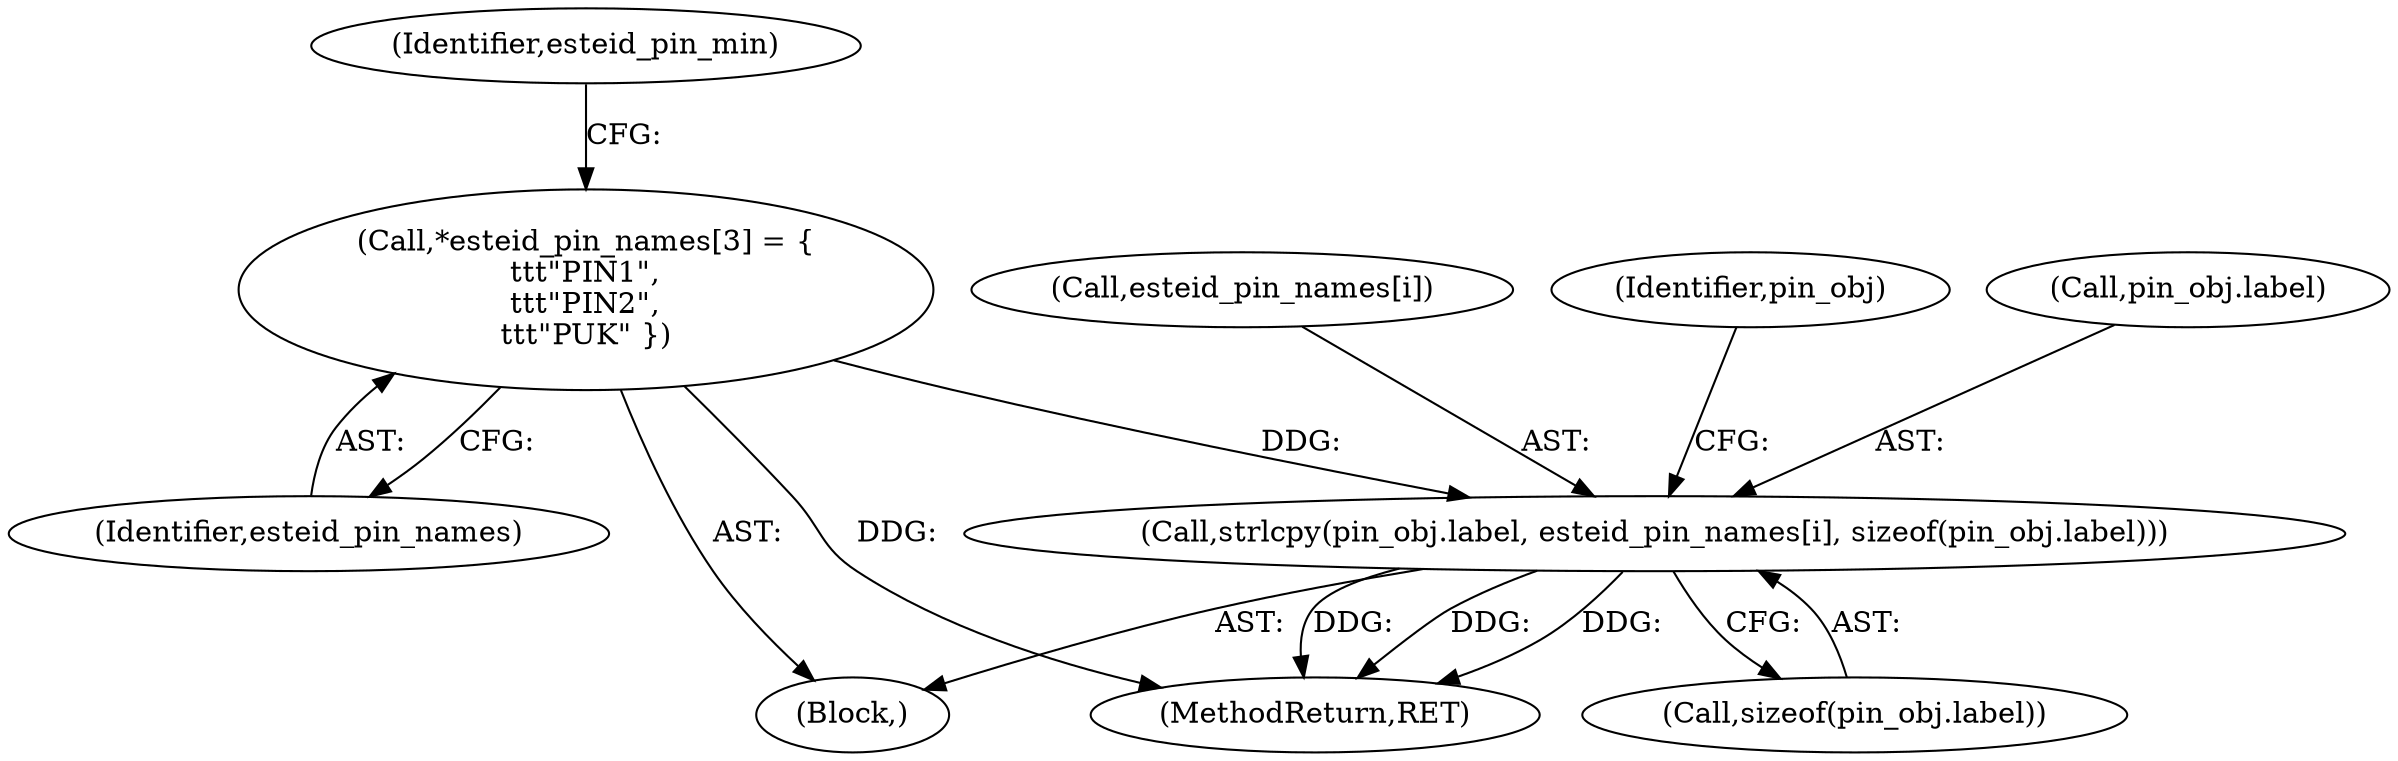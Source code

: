 digraph "0_OpenSC_360e95d45ac4123255a4c796db96337f332160ad#diff-d643a0fa169471dbf2912f4866dc49c5_4@array" {
"1000605" [label="(Call,strlcpy(pin_obj.label, esteid_pin_names[i], sizeof(pin_obj.label)))"];
"1000451" [label="(Call,*esteid_pin_names[3] = {\n\t\t\t\"PIN1\",\n\t\t\t\"PIN2\",\n\t\t\t\"PUK\" })"];
"1000827" [label="(MethodReturn,RET)"];
"1000609" [label="(Call,esteid_pin_names[i])"];
"1000455" [label="(Identifier,esteid_pin_min)"];
"1000448" [label="(Block,)"];
"1000451" [label="(Call,*esteid_pin_names[3] = {\n\t\t\t\"PIN1\",\n\t\t\t\"PIN2\",\n\t\t\t\"PUK\" })"];
"1000605" [label="(Call,strlcpy(pin_obj.label, esteid_pin_names[i], sizeof(pin_obj.label)))"];
"1000618" [label="(Identifier,pin_obj)"];
"1000606" [label="(Call,pin_obj.label)"];
"1000452" [label="(Identifier,esteid_pin_names)"];
"1000612" [label="(Call,sizeof(pin_obj.label))"];
"1000605" -> "1000448"  [label="AST: "];
"1000605" -> "1000612"  [label="CFG: "];
"1000606" -> "1000605"  [label="AST: "];
"1000609" -> "1000605"  [label="AST: "];
"1000612" -> "1000605"  [label="AST: "];
"1000618" -> "1000605"  [label="CFG: "];
"1000605" -> "1000827"  [label="DDG: "];
"1000605" -> "1000827"  [label="DDG: "];
"1000605" -> "1000827"  [label="DDG: "];
"1000451" -> "1000605"  [label="DDG: "];
"1000451" -> "1000448"  [label="AST: "];
"1000451" -> "1000452"  [label="CFG: "];
"1000452" -> "1000451"  [label="AST: "];
"1000455" -> "1000451"  [label="CFG: "];
"1000451" -> "1000827"  [label="DDG: "];
}
